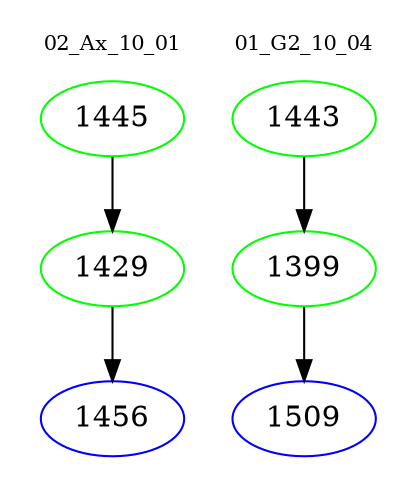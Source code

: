 digraph{
subgraph cluster_0 {
color = white
label = "02_Ax_10_01";
fontsize=10;
T0_1445 [label="1445", color="green"]
T0_1445 -> T0_1429 [color="black"]
T0_1429 [label="1429", color="green"]
T0_1429 -> T0_1456 [color="black"]
T0_1456 [label="1456", color="blue"]
}
subgraph cluster_1 {
color = white
label = "01_G2_10_04";
fontsize=10;
T1_1443 [label="1443", color="green"]
T1_1443 -> T1_1399 [color="black"]
T1_1399 [label="1399", color="green"]
T1_1399 -> T1_1509 [color="black"]
T1_1509 [label="1509", color="blue"]
}
}
